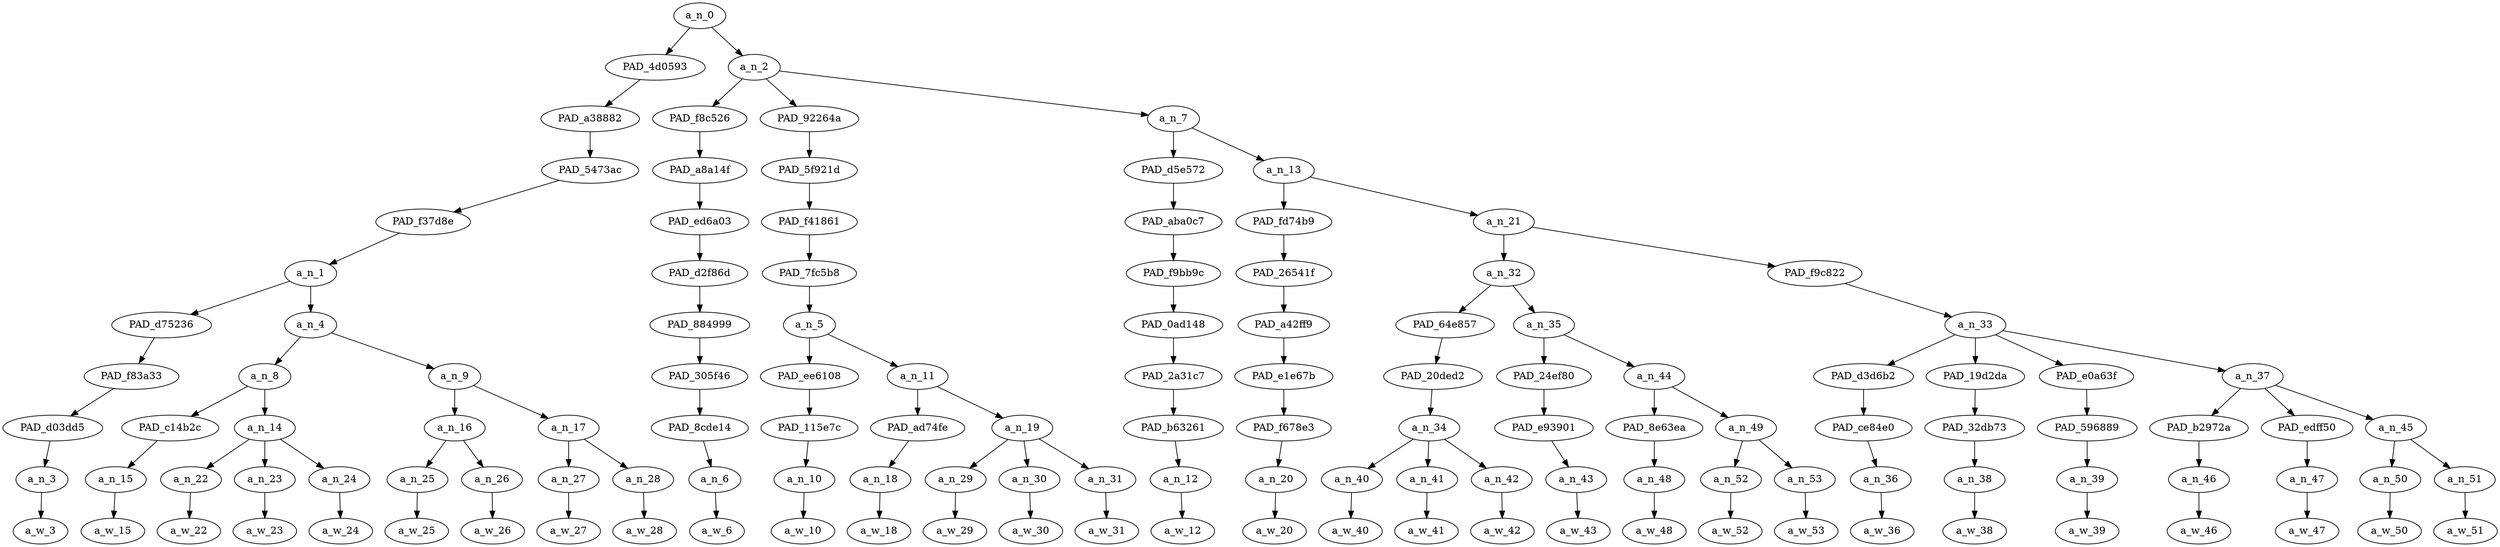 strict digraph "" {
	a_n_0	[div_dir=1,
		index=0,
		level=10,
		pos="8.081163194444443,10!",
		text_span="[0, 1, 2, 3, 4, 5, 6, 7, 8, 9, 10, 11, 12, 13, 14, 15, 16, 17, 18, 19, 20, 21, 22, 23, 24, 25, 26, 27, 28, 29, 30]",
		value=0.99999997];
	PAD_4d0593	[div_dir=1,
		index=0,
		level=9,
		pos="2.375,9!",
		text_span="[0, 1, 2, 3, 4, 5, 6, 7, 8]",
		value=0.36863481];
	a_n_0 -> PAD_4d0593;
	a_n_2	[div_dir=1,
		index=1,
		level=9,
		pos="13.787326388888888,9!",
		text_span="[9, 10, 11, 12, 13, 14, 15, 16, 17, 18, 19, 20, 21, 22, 23, 24, 25, 26, 27, 28, 29, 30]",
		value=0.63116356];
	a_n_0 -> a_n_2;
	PAD_a38882	[div_dir=1,
		index=0,
		level=8,
		pos="2.375,8!",
		text_span="[0, 1, 2, 3, 4, 5, 6, 7, 8]",
		value=0.36863481];
	PAD_4d0593 -> PAD_a38882;
	PAD_5473ac	[div_dir=1,
		index=0,
		level=7,
		pos="2.375,7!",
		text_span="[0, 1, 2, 3, 4, 5, 6, 7, 8]",
		value=0.36863481];
	PAD_a38882 -> PAD_5473ac;
	PAD_f37d8e	[div_dir=1,
		index=0,
		level=6,
		pos="2.375,6!",
		text_span="[0, 1, 2, 3, 4, 5, 6, 7, 8]",
		value=0.36863481];
	PAD_5473ac -> PAD_f37d8e;
	a_n_1	[div_dir=1,
		index=0,
		level=5,
		pos="2.375,5!",
		text_span="[0, 1, 2, 3, 4, 5, 6, 7, 8]",
		value=0.36863481];
	PAD_f37d8e -> a_n_1;
	PAD_d75236	[div_dir=1,
		index=0,
		level=4,
		pos="0.0,4!",
		text_span="[0]",
		value=0.03776995];
	a_n_1 -> PAD_d75236;
	a_n_4	[div_dir=1,
		index=1,
		level=4,
		pos="4.75,4!",
		text_span="[1, 2, 3, 4, 5, 6, 7, 8]",
		value=0.33072658];
	a_n_1 -> a_n_4;
	PAD_f83a33	[div_dir=1,
		index=0,
		level=3,
		pos="0.0,3!",
		text_span="[0]",
		value=0.03776995];
	PAD_d75236 -> PAD_f83a33;
	PAD_d03dd5	[div_dir=1,
		index=0,
		level=2,
		pos="0.0,2!",
		text_span="[0]",
		value=0.03776995];
	PAD_f83a33 -> PAD_d03dd5;
	a_n_3	[div_dir=1,
		index=0,
		level=1,
		pos="0.0,1!",
		text_span="[0]",
		value=0.03776995];
	PAD_d03dd5 -> a_n_3;
	a_w_3	[div_dir=0,
		index=0,
		level=0,
		pos="0,0!",
		text_span="[0]",
		value=attention];
	a_n_3 -> a_w_3;
	a_n_8	[div_dir=1,
		index=1,
		level=3,
		pos="3.0,3!",
		text_span="[1, 2, 3, 4]",
		value=0.26956347];
	a_n_4 -> a_n_8;
	a_n_9	[div_dir=1,
		index=2,
		level=3,
		pos="6.5,3!",
		text_span="[5, 6, 7, 8]",
		value=0.06108683];
	a_n_4 -> a_n_9;
	PAD_c14b2c	[div_dir=1,
		index=2,
		level=2,
		pos="4.0,2!",
		text_span="[4]",
		value=0.01884784];
	a_n_8 -> PAD_c14b2c;
	a_n_14	[div_dir=-1,
		index=1,
		level=2,
		pos="2.0,2!",
		text_span="[1, 2, 3]",
		value=0.25071432];
	a_n_8 -> a_n_14;
	a_n_15	[div_dir=1,
		index=4,
		level=1,
		pos="4.0,1!",
		text_span="[4]",
		value=0.01884784];
	PAD_c14b2c -> a_n_15;
	a_w_15	[div_dir=0,
		index=4,
		level=0,
		pos="4,0!",
		text_span="[4]",
		value=here];
	a_n_15 -> a_w_15;
	a_n_22	[div_dir=1,
		index=1,
		level=1,
		pos="1.0,1!",
		text_span="[1]",
		value=0.02657735];
	a_n_14 -> a_n_22;
	a_n_23	[div_dir=-1,
		index=2,
		level=1,
		pos="2.0,1!",
		text_span="[2]",
		value=0.11399864];
	a_n_14 -> a_n_23;
	a_n_24	[div_dir=1,
		index=3,
		level=1,
		pos="3.0,1!",
		text_span="[3]",
		value=0.11011309];
	a_n_14 -> a_n_24;
	a_w_22	[div_dir=0,
		index=1,
		level=0,
		pos="1,0!",
		text_span="[1]",
		value=all];
	a_n_22 -> a_w_22;
	a_w_23	[div_dir=0,
		index=2,
		level=0,
		pos="2,0!",
		text_span="[2]",
		value=lieberal];
	a_n_23 -> a_w_23;
	a_w_24	[div_dir=0,
		index=3,
		level=0,
		pos="3,0!",
		text_span="[3]",
		value=feminazi];
	a_n_24 -> a_w_24;
	a_n_16	[div_dir=1,
		index=3,
		level=2,
		pos="5.5,2!",
		text_span="[5, 6]",
		value=0.03371836];
	a_n_9 -> a_n_16;
	a_n_17	[div_dir=1,
		index=4,
		level=2,
		pos="7.5,2!",
		text_span="[7, 8]",
		value=0.02723645];
	a_n_9 -> a_n_17;
	a_n_25	[div_dir=1,
		index=5,
		level=1,
		pos="5.0,1!",
		text_span="[5]",
		value=0.01322970];
	a_n_16 -> a_n_25;
	a_n_26	[div_dir=1,
		index=6,
		level=1,
		pos="6.0,1!",
		text_span="[6]",
		value=0.02036318];
	a_n_16 -> a_n_26;
	a_w_25	[div_dir=0,
		index=5,
		level=0,
		pos="5,0!",
		text_span="[5]",
		value=a];
	a_n_25 -> a_w_25;
	a_w_26	[div_dir=0,
		index=6,
		level=0,
		pos="6,0!",
		text_span="[6]",
		value=cause];
	a_n_26 -> a_w_26;
	a_n_27	[div_dir=1,
		index=7,
		level=1,
		pos="7.0,1!",
		text_span="[7]",
		value=0.01276198];
	a_n_17 -> a_n_27;
	a_n_28	[div_dir=1,
		index=8,
		level=1,
		pos="8.0,1!",
		text_span="[8]",
		value=0.01441410];
	a_n_17 -> a_n_28;
	a_w_27	[div_dir=0,
		index=7,
		level=0,
		pos="7,0!",
		text_span="[7]",
		value=for];
	a_n_27 -> a_w_27;
	a_w_28	[div_dir=0,
		index=8,
		level=0,
		pos="8,0!",
		text_span="[8]",
		value=you];
	a_n_28 -> a_w_28;
	PAD_f8c526	[div_dir=-1,
		index=2,
		level=8,
		pos="14.0,8!",
		text_span="[14]",
		value=0.01688170];
	a_n_2 -> PAD_f8c526;
	PAD_92264a	[div_dir=1,
		index=1,
		level=8,
		pos="10.0,8!",
		text_span="[9, 10, 11, 12, 13]",
		value=0.11762015];
	a_n_2 -> PAD_92264a;
	a_n_7	[div_dir=1,
		index=3,
		level=8,
		pos="17.361979166666664,8!",
		text_span="[15, 16, 17, 18, 19, 20, 21, 22, 23, 24, 25, 26, 27, 28, 29, 30]",
		value=0.49651366];
	a_n_2 -> a_n_7;
	PAD_a8a14f	[div_dir=-1,
		index=2,
		level=7,
		pos="14.0,7!",
		text_span="[14]",
		value=0.01688170];
	PAD_f8c526 -> PAD_a8a14f;
	PAD_ed6a03	[div_dir=-1,
		index=2,
		level=6,
		pos="14.0,6!",
		text_span="[14]",
		value=0.01688170];
	PAD_a8a14f -> PAD_ed6a03;
	PAD_d2f86d	[div_dir=-1,
		index=2,
		level=5,
		pos="14.0,5!",
		text_span="[14]",
		value=0.01688170];
	PAD_ed6a03 -> PAD_d2f86d;
	PAD_884999	[div_dir=-1,
		index=3,
		level=4,
		pos="14.0,4!",
		text_span="[14]",
		value=0.01688170];
	PAD_d2f86d -> PAD_884999;
	PAD_305f46	[div_dir=-1,
		index=5,
		level=3,
		pos="14.0,3!",
		text_span="[14]",
		value=0.01688170];
	PAD_884999 -> PAD_305f46;
	PAD_8cde14	[div_dir=-1,
		index=8,
		level=2,
		pos="14.0,2!",
		text_span="[14]",
		value=0.01688170];
	PAD_305f46 -> PAD_8cde14;
	a_n_6	[div_dir=-1,
		index=14,
		level=1,
		pos="14.0,1!",
		text_span="[14]",
		value=0.01688170];
	PAD_8cde14 -> a_n_6;
	a_w_6	[div_dir=0,
		index=14,
		level=0,
		pos="14,0!",
		text_span="[14]",
		value=and];
	a_n_6 -> a_w_6;
	PAD_5f921d	[div_dir=1,
		index=1,
		level=7,
		pos="10.0,7!",
		text_span="[9, 10, 11, 12, 13]",
		value=0.11762015];
	PAD_92264a -> PAD_5f921d;
	PAD_f41861	[div_dir=1,
		index=1,
		level=6,
		pos="10.0,6!",
		text_span="[9, 10, 11, 12, 13]",
		value=0.11762015];
	PAD_5f921d -> PAD_f41861;
	PAD_7fc5b8	[div_dir=1,
		index=1,
		level=5,
		pos="10.0,5!",
		text_span="[9, 10, 11, 12, 13]",
		value=0.11762015];
	PAD_f41861 -> PAD_7fc5b8;
	a_n_5	[div_dir=1,
		index=2,
		level=4,
		pos="10.0,4!",
		text_span="[9, 10, 11, 12, 13]",
		value=0.11762015];
	PAD_7fc5b8 -> a_n_5;
	PAD_ee6108	[div_dir=1,
		index=3,
		level=3,
		pos="9.0,3!",
		text_span="[9]",
		value=0.01492400];
	a_n_5 -> PAD_ee6108;
	a_n_11	[div_dir=1,
		index=4,
		level=3,
		pos="11.0,3!",
		text_span="[10, 11, 12, 13]",
		value=0.10268436];
	a_n_5 -> a_n_11;
	PAD_115e7c	[div_dir=1,
		index=5,
		level=2,
		pos="9.0,2!",
		text_span="[9]",
		value=0.01492400];
	PAD_ee6108 -> PAD_115e7c;
	a_n_10	[div_dir=1,
		index=9,
		level=1,
		pos="9.0,1!",
		text_span="[9]",
		value=0.01492400];
	PAD_115e7c -> a_n_10;
	a_w_10	[div_dir=0,
		index=9,
		level=0,
		pos="9,0!",
		text_span="[9]",
		value=put];
	a_n_10 -> a_w_10;
	PAD_ad74fe	[div_dir=-1,
		index=6,
		level=2,
		pos="10.0,2!",
		text_span="[10]",
		value=0.01314251];
	a_n_11 -> PAD_ad74fe;
	a_n_19	[div_dir=1,
		index=7,
		level=2,
		pos="12.0,2!",
		text_span="[11, 12, 13]",
		value=0.08953926];
	a_n_11 -> a_n_19;
	a_n_18	[div_dir=-1,
		index=10,
		level=1,
		pos="10.0,1!",
		text_span="[10]",
		value=0.01314251];
	PAD_ad74fe -> a_n_18;
	a_w_18	[div_dir=0,
		index=10,
		level=0,
		pos="10,0!",
		text_span="[10]",
		value=on];
	a_n_18 -> a_w_18;
	a_n_29	[div_dir=1,
		index=11,
		level=1,
		pos="11.0,1!",
		text_span="[11]",
		value=0.01655509];
	a_n_19 -> a_n_29;
	a_n_30	[div_dir=1,
		index=12,
		level=1,
		pos="12.0,1!",
		text_span="[12]",
		value=0.03766344];
	a_n_19 -> a_n_30;
	a_n_31	[div_dir=-1,
		index=13,
		level=1,
		pos="13.0,1!",
		text_span="[13]",
		value=0.03531291];
	a_n_19 -> a_n_31;
	a_w_29	[div_dir=0,
		index=11,
		level=0,
		pos="11,0!",
		text_span="[11]",
		value=your];
	a_n_29 -> a_w_29;
	a_w_30	[div_dir=0,
		index=12,
		level=0,
		pos="12,0!",
		text_span="[12]",
		value=pussy];
	a_n_30 -> a_w_30;
	a_w_31	[div_dir=0,
		index=13,
		level=0,
		pos="13,0!",
		text_span="[13]",
		value=hats];
	a_n_31 -> a_w_31;
	PAD_d5e572	[div_dir=1,
		index=3,
		level=7,
		pos="15.0,7!",
		text_span="[15]",
		value=0.01533517];
	a_n_7 -> PAD_d5e572;
	a_n_13	[div_dir=1,
		index=4,
		level=7,
		pos="19.723958333333332,7!",
		text_span="[16, 17, 18, 19, 20, 21, 22, 23, 24, 25, 26, 27, 28, 29, 30]",
		value=0.48100172];
	a_n_7 -> a_n_13;
	PAD_aba0c7	[div_dir=1,
		index=3,
		level=6,
		pos="15.0,6!",
		text_span="[15]",
		value=0.01533517];
	PAD_d5e572 -> PAD_aba0c7;
	PAD_f9bb9c	[div_dir=1,
		index=3,
		level=5,
		pos="15.0,5!",
		text_span="[15]",
		value=0.01533517];
	PAD_aba0c7 -> PAD_f9bb9c;
	PAD_0ad148	[div_dir=1,
		index=4,
		level=4,
		pos="15.0,4!",
		text_span="[15]",
		value=0.01533517];
	PAD_f9bb9c -> PAD_0ad148;
	PAD_2a31c7	[div_dir=1,
		index=6,
		level=3,
		pos="15.0,3!",
		text_span="[15]",
		value=0.01533517];
	PAD_0ad148 -> PAD_2a31c7;
	PAD_b63261	[div_dir=1,
		index=9,
		level=2,
		pos="15.0,2!",
		text_span="[15]",
		value=0.01533517];
	PAD_2a31c7 -> PAD_b63261;
	a_n_12	[div_dir=1,
		index=15,
		level=1,
		pos="15.0,1!",
		text_span="[15]",
		value=0.01533517];
	PAD_b63261 -> a_n_12;
	a_w_12	[div_dir=0,
		index=15,
		level=0,
		pos="15,0!",
		text_span="[15]",
		value=go];
	a_n_12 -> a_w_12;
	PAD_fd74b9	[div_dir=1,
		index=4,
		level=6,
		pos="16.0,6!",
		text_span="[16]",
		value=0.01864606];
	a_n_13 -> PAD_fd74b9;
	a_n_21	[div_dir=1,
		index=5,
		level=6,
		pos="23.447916666666664,6!",
		text_span="[17, 18, 19, 20, 21, 22, 23, 24, 25, 26, 27, 28, 29, 30]",
		value=0.46219118];
	a_n_13 -> a_n_21;
	PAD_26541f	[div_dir=1,
		index=4,
		level=5,
		pos="16.0,5!",
		text_span="[16]",
		value=0.01864606];
	PAD_fd74b9 -> PAD_26541f;
	PAD_a42ff9	[div_dir=1,
		index=5,
		level=4,
		pos="16.0,4!",
		text_span="[16]",
		value=0.01864606];
	PAD_26541f -> PAD_a42ff9;
	PAD_e1e67b	[div_dir=1,
		index=7,
		level=3,
		pos="16.0,3!",
		text_span="[16]",
		value=0.01864606];
	PAD_a42ff9 -> PAD_e1e67b;
	PAD_f678e3	[div_dir=1,
		index=10,
		level=2,
		pos="16.0,2!",
		text_span="[16]",
		value=0.01864606];
	PAD_e1e67b -> PAD_f678e3;
	a_n_20	[div_dir=1,
		index=16,
		level=1,
		pos="16.0,1!",
		text_span="[16]",
		value=0.01864606];
	PAD_f678e3 -> a_n_20;
	a_w_20	[div_dir=0,
		index=16,
		level=0,
		pos="16,0!",
		text_span="[16]",
		value=get];
	a_n_20 -> a_w_20;
	a_n_32	[div_dir=1,
		index=5,
		level=5,
		pos="19.4375,5!",
		text_span="[17, 18, 19, 20, 21, 22, 23]",
		value=0.21072946];
	a_n_21 -> a_n_32;
	PAD_f9c822	[div_dir=1,
		index=6,
		level=5,
		pos="27.458333333333332,5!",
		text_span="[24, 25, 26, 27, 28, 29, 30]",
		value=0.25129825];
	a_n_21 -> PAD_f9c822;
	PAD_64e857	[div_dir=1,
		index=6,
		level=4,
		pos="18.0,4!",
		text_span="[17, 18, 19]",
		value=0.10103951];
	a_n_32 -> PAD_64e857;
	a_n_35	[div_dir=1,
		index=7,
		level=4,
		pos="20.875,4!",
		text_span="[20, 21, 22, 23]",
		value=0.10959571];
	a_n_32 -> a_n_35;
	PAD_20ded2	[div_dir=1,
		index=8,
		level=3,
		pos="18.0,3!",
		text_span="[17, 18, 19]",
		value=0.10103951];
	PAD_64e857 -> PAD_20ded2;
	a_n_34	[div_dir=1,
		index=11,
		level=2,
		pos="18.0,2!",
		text_span="[17, 18, 19]",
		value=0.10103951];
	PAD_20ded2 -> a_n_34;
	a_n_40	[div_dir=1,
		index=17,
		level=1,
		pos="17.0,1!",
		text_span="[17]",
		value=0.01656501];
	a_n_34 -> a_n_40;
	a_n_41	[div_dir=1,
		index=18,
		level=1,
		pos="18.0,1!",
		text_span="[18]",
		value=0.04825222];
	a_n_34 -> a_n_41;
	a_n_42	[div_dir=-1,
		index=19,
		level=1,
		pos="19.0,1!",
		text_span="[19]",
		value=0.03608729];
	a_n_34 -> a_n_42;
	a_w_40	[div_dir=0,
		index=17,
		level=0,
		pos="17,0!",
		text_span="[17]",
		value=the];
	a_n_40 -> a_w_40;
	a_w_41	[div_dir=0,
		index=18,
		level=0,
		pos="18,0!",
		text_span="[18]",
		value=toxic];
	a_n_41 -> a_w_41;
	a_w_42	[div_dir=0,
		index=19,
		level=0,
		pos="19,0!",
		text_span="[19]",
		value=male];
	a_n_42 -> a_w_42;
	PAD_24ef80	[div_dir=-1,
		index=9,
		level=3,
		pos="20.0,3!",
		text_span="[20]",
		value=0.02353452];
	a_n_35 -> PAD_24ef80;
	a_n_44	[div_dir=1,
		index=10,
		level=3,
		pos="21.75,3!",
		text_span="[21, 22, 23]",
		value=0.08605314];
	a_n_35 -> a_n_44;
	PAD_e93901	[div_dir=-1,
		index=12,
		level=2,
		pos="20.0,2!",
		text_span="[20]",
		value=0.02353452];
	PAD_24ef80 -> PAD_e93901;
	a_n_43	[div_dir=-1,
		index=20,
		level=1,
		pos="20.0,1!",
		text_span="[20]",
		value=0.02353452];
	PAD_e93901 -> a_n_43;
	a_w_43	[div_dir=0,
		index=20,
		level=0,
		pos="20,0!",
		text_span="[20]",
		value=responsible];
	a_n_43 -> a_w_43;
	PAD_8e63ea	[div_dir=-1,
		index=13,
		level=2,
		pos="21.0,2!",
		text_span="[21]",
		value=0.01685241];
	a_n_44 -> PAD_8e63ea;
	a_n_49	[div_dir=1,
		index=14,
		level=2,
		pos="22.5,2!",
		text_span="[22, 23]",
		value=0.06917215];
	a_n_44 -> a_n_49;
	a_n_48	[div_dir=-1,
		index=21,
		level=1,
		pos="21.0,1!",
		text_span="[21]",
		value=0.01685241];
	PAD_8e63ea -> a_n_48;
	a_w_48	[div_dir=0,
		index=21,
		level=0,
		pos="21,0!",
		text_span="[21]",
		value=for1];
	a_n_48 -> a_w_48;
	a_n_52	[div_dir=-1,
		index=22,
		level=1,
		pos="22.0,1!",
		text_span="[22]",
		value=0.02465975];
	a_n_49 -> a_n_52;
	a_n_53	[div_dir=1,
		index=23,
		level=1,
		pos="23.0,1!",
		text_span="[23]",
		value=0.04446034];
	a_n_49 -> a_n_53;
	a_w_52	[div_dir=0,
		index=22,
		level=0,
		pos="22,0!",
		text_span="[22]",
		value=actual];
	a_n_52 -> a_w_52;
	a_w_53	[div_dir=0,
		index=23,
		level=0,
		pos="23,0!",
		text_span="[23]",
		value=pussy1];
	a_n_53 -> a_w_53;
	a_n_33	[div_dir=1,
		index=8,
		level=4,
		pos="27.458333333333332,4!",
		text_span="[24, 25, 26, 27, 28, 29, 30]",
		value=0.25129825];
	PAD_f9c822 -> a_n_33;
	PAD_d3d6b2	[div_dir=1,
		index=11,
		level=3,
		pos="24.0,3!",
		text_span="[24]",
		value=0.02829216];
	a_n_33 -> PAD_d3d6b2;
	PAD_19d2da	[div_dir=-1,
		index=13,
		level=3,
		pos="29.0,3!",
		text_span="[29]",
		value=0.01821983];
	a_n_33 -> PAD_19d2da;
	PAD_e0a63f	[div_dir=1,
		index=14,
		level=3,
		pos="30.0,3!",
		text_span="[30]",
		value=0.02169312];
	a_n_33 -> PAD_e0a63f;
	a_n_37	[div_dir=1,
		index=12,
		level=3,
		pos="26.833333333333332,3!",
		text_span="[25, 26, 27, 28]",
		value=0.18295767];
	a_n_33 -> a_n_37;
	PAD_ce84e0	[div_dir=1,
		index=15,
		level=2,
		pos="24.0,2!",
		text_span="[24]",
		value=0.02829216];
	PAD_d3d6b2 -> PAD_ce84e0;
	a_n_36	[div_dir=1,
		index=24,
		level=1,
		pos="24.0,1!",
		text_span="[24]",
		value=0.02829216];
	PAD_ce84e0 -> a_n_36;
	a_w_36	[div_dir=0,
		index=24,
		level=0,
		pos="24,0!",
		text_span="[24]",
		value=grabbing];
	a_n_36 -> a_w_36;
	PAD_32db73	[div_dir=-1,
		index=19,
		level=2,
		pos="29.0,2!",
		text_span="[29]",
		value=0.01821983];
	PAD_19d2da -> PAD_32db73;
	a_n_38	[div_dir=-1,
		index=29,
		level=1,
		pos="29.0,1!",
		text_span="[29]",
		value=0.01821983];
	PAD_32db73 -> a_n_38;
	a_w_38	[div_dir=0,
		index=29,
		level=0,
		pos="29,0!",
		text_span="[29]",
		value=still];
	a_n_38 -> a_w_38;
	PAD_596889	[div_dir=1,
		index=20,
		level=2,
		pos="30.0,2!",
		text_span="[30]",
		value=0.02169312];
	PAD_e0a63f -> PAD_596889;
	a_n_39	[div_dir=1,
		index=30,
		level=1,
		pos="30.0,1!",
		text_span="[30]",
		value=0.02169312];
	PAD_596889 -> a_n_39;
	a_w_39	[div_dir=0,
		index=30,
		level=0,
		pos="30,0!",
		text_span="[30]",
		value=waiting];
	a_n_39 -> a_w_39;
	PAD_b2972a	[div_dir=1,
		index=17,
		level=2,
		pos="27.0,2!",
		text_span="[27]",
		value=0.03816006];
	a_n_37 -> PAD_b2972a;
	PAD_edff50	[div_dir=1,
		index=18,
		level=2,
		pos="28.0,2!",
		text_span="[28]",
		value=0.06608060];
	a_n_37 -> PAD_edff50;
	a_n_45	[div_dir=-1,
		index=16,
		level=2,
		pos="25.5,2!",
		text_span="[25, 26]",
		value=0.07860159];
	a_n_37 -> a_n_45;
	a_n_46	[div_dir=1,
		index=27,
		level=1,
		pos="27.0,1!",
		text_span="[27]",
		value=0.03816006];
	PAD_b2972a -> a_n_46;
	a_w_46	[div_dir=0,
		index=27,
		level=0,
		pos="27,0!",
		text_span="[27]",
		value=lying];
	a_n_46 -> a_w_46;
	a_n_47	[div_dir=1,
		index=28,
		level=1,
		pos="28.0,1!",
		text_span="[28]",
		value=0.06608060];
	PAD_edff50 -> a_n_47;
	a_w_47	[div_dir=0,
		index=28,
		level=0,
		pos="28,0!",
		text_span="[28]",
		value=bitches];
	a_n_47 -> a_w_47;
	a_n_50	[div_dir=1,
		index=25,
		level=1,
		pos="25.0,1!",
		text_span="[25]",
		value=0.02881271];
	a_n_45 -> a_n_50;
	a_n_51	[div_dir=-1,
		index=26,
		level=1,
		pos="26.0,1!",
		text_span="[26]",
		value=0.04976038];
	a_n_45 -> a_n_51;
	a_w_50	[div_dir=0,
		index=25,
		level=0,
		pos="25,0!",
		text_span="[25]",
		value=c];
	a_n_50 -> a_w_50;
	a_w_51	[div_dir=0,
		index=26,
		level=0,
		pos="26,0!",
		text_span="[26]",
		value=mon];
	a_n_51 -> a_w_51;
}

